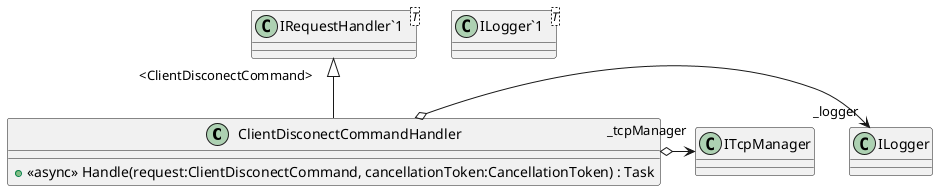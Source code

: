 @startuml
class ClientDisconectCommandHandler {
    + <<async>> Handle(request:ClientDisconectCommand, cancellationToken:CancellationToken) : Task
}
class "ILogger`1"<T> {
}
class "IRequestHandler`1"<T> {
}
"IRequestHandler`1" "<ClientDisconectCommand>" <|-- ClientDisconectCommandHandler
ClientDisconectCommandHandler o-> "_logger" ILogger
ClientDisconectCommandHandler o-> "_tcpManager" ITcpManager
@enduml
